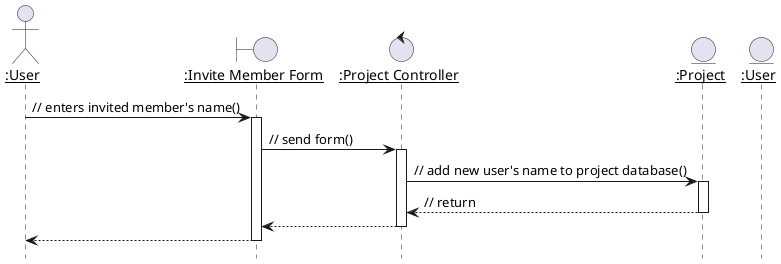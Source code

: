 @startuml
hide footbox
autoactivate on
skinparam sequenceParticipant underline
actor ":User" as usr
boundary ":Invite Member Form" as form
control ":Project Controller" as ctl
entity ":Project" as db_prj
entity ":User" as db_usr

usr -> form : // enters invited member's name()
form -> ctl : // send form()
ctl -> db_prj : // add new user's name to project database()
ctl <-- db_prj : // return 
form <-- ctl
usr <-- form
@enduml
